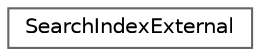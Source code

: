 digraph "Graphical Class Hierarchy"
{
 // INTERACTIVE_SVG=YES
 // LATEX_PDF_SIZE
  bgcolor="transparent";
  edge [fontname=Helvetica,fontsize=10,labelfontname=Helvetica,labelfontsize=10];
  node [fontname=Helvetica,fontsize=10,shape=box,height=0.2,width=0.4];
  rankdir="LR";
  Node0 [label="SearchIndexExternal",height=0.2,width=0.4,color="grey40", fillcolor="white", style="filled",URL="$d8/d83/class_search_index_external.html",tooltip="Writes search index that should be used with an externally provided search engine,..."];
}
